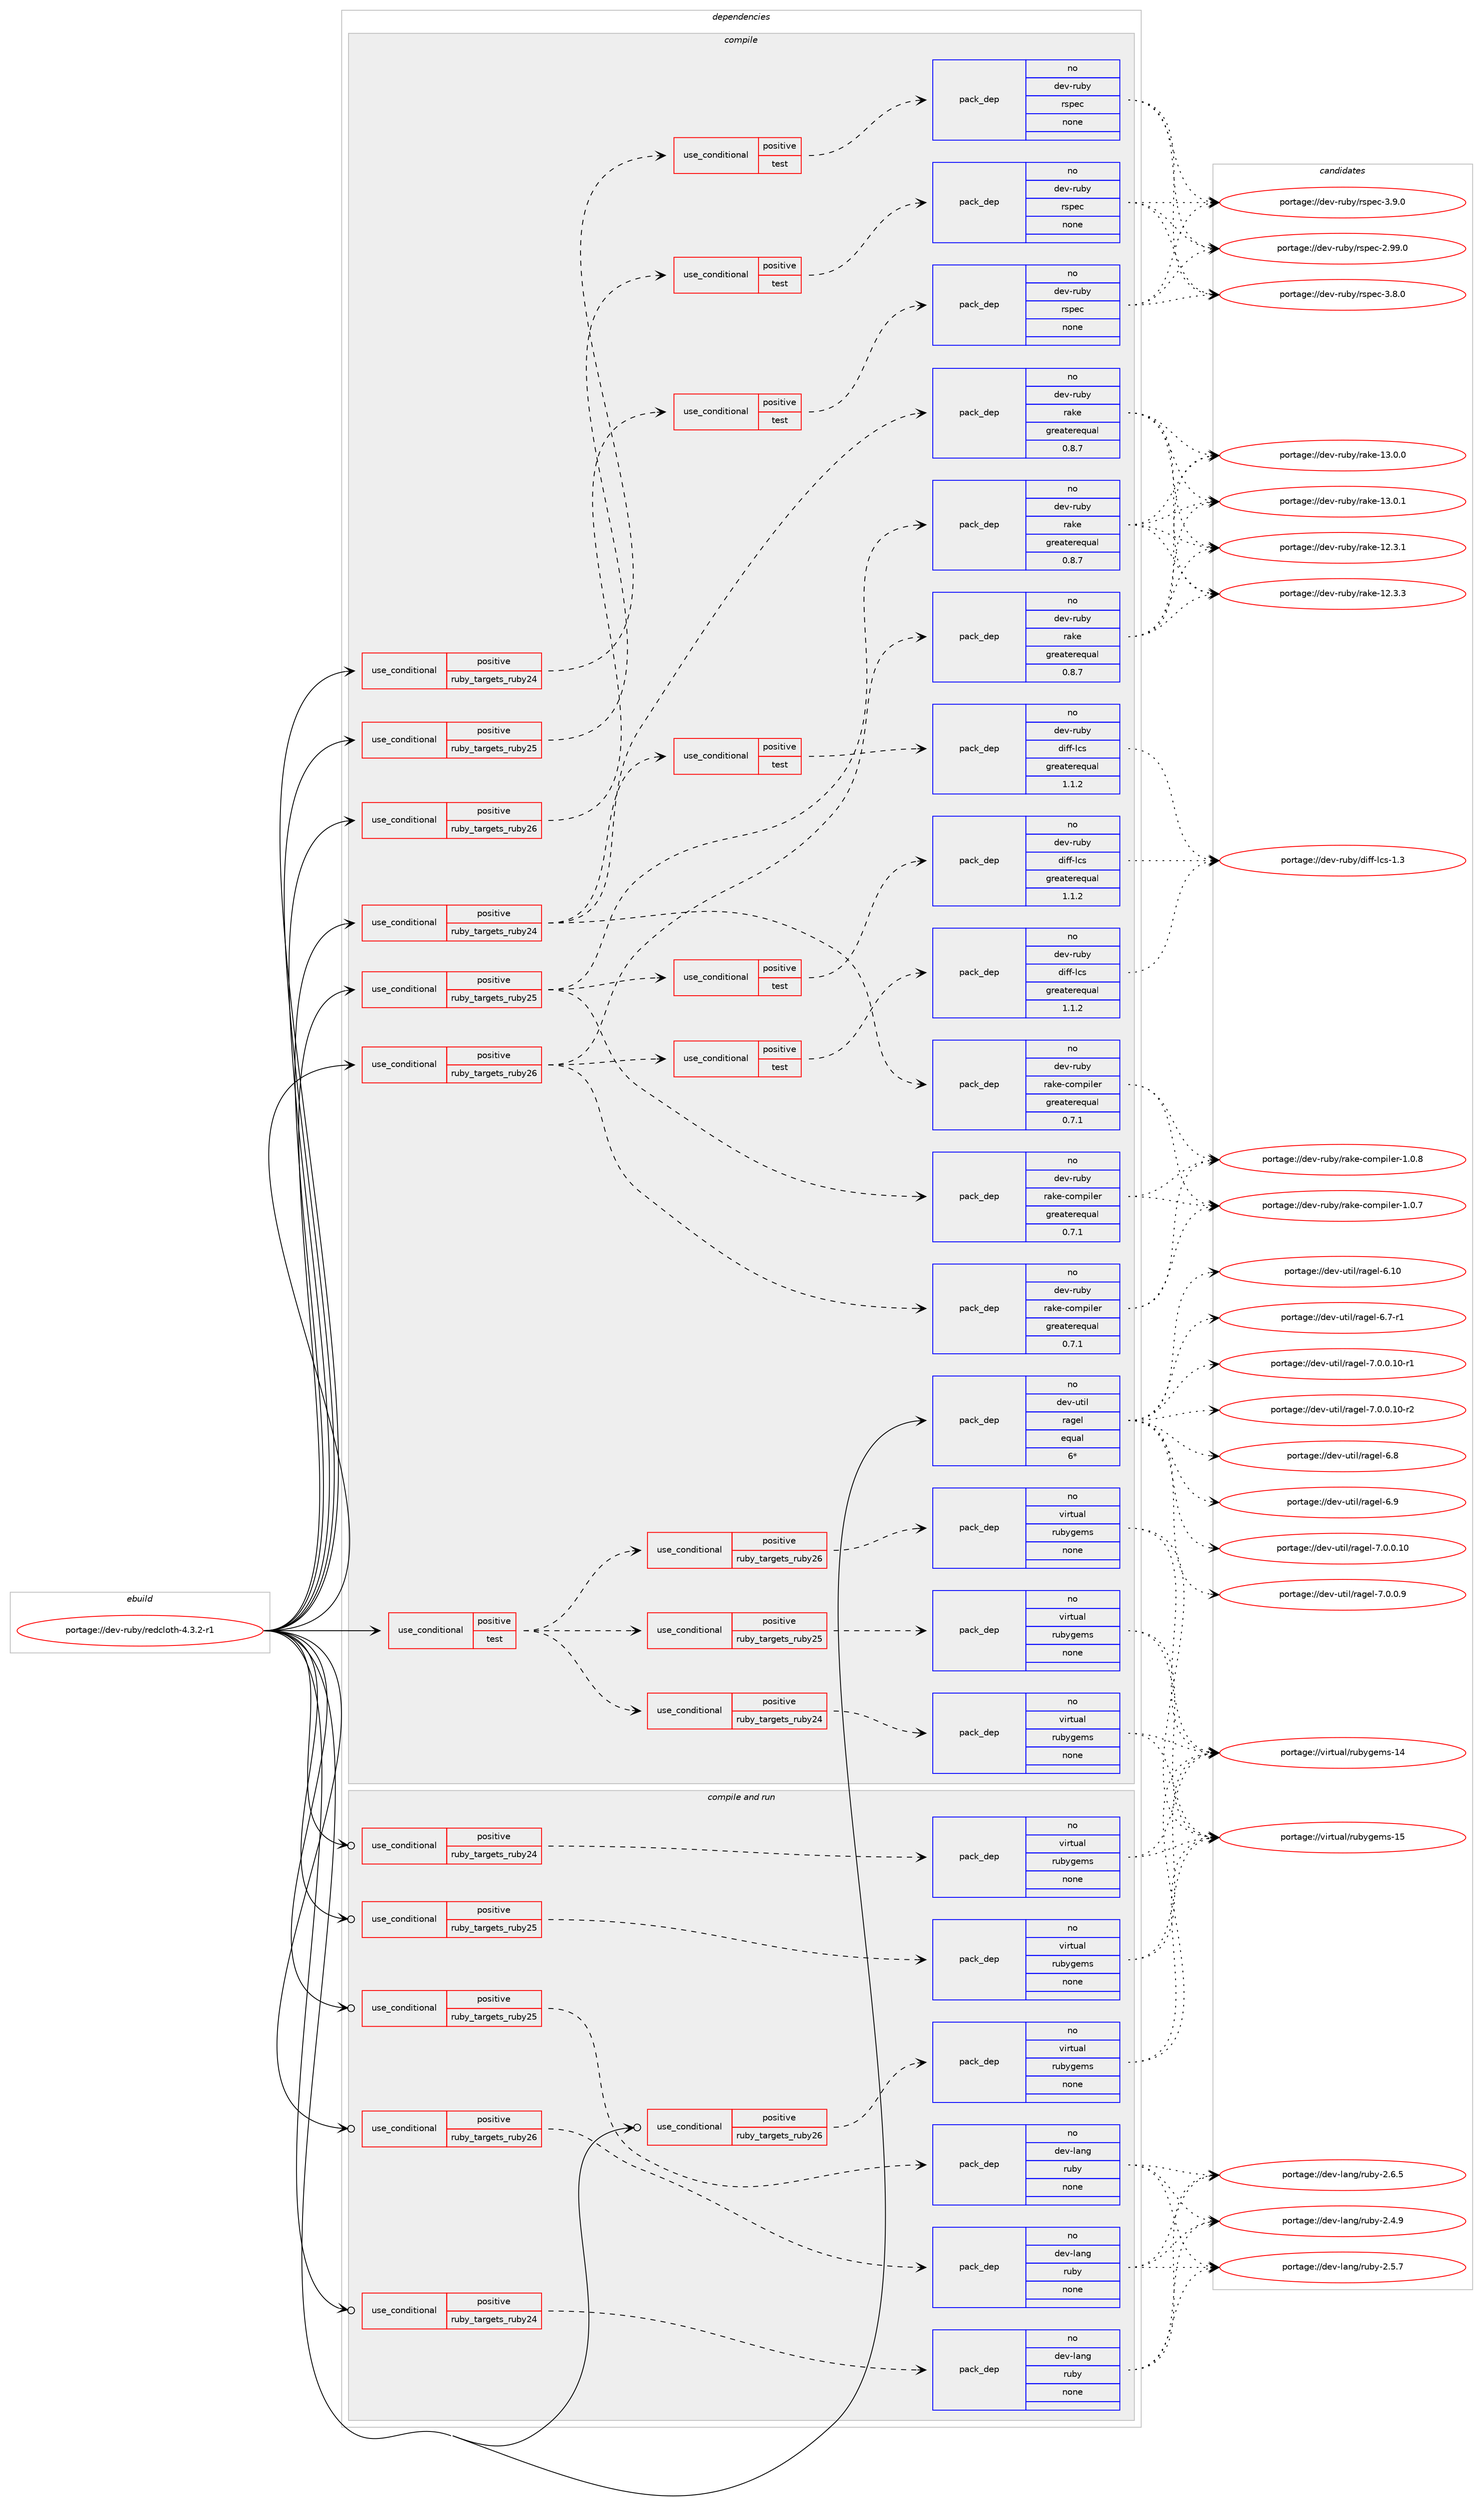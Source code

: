 digraph prolog {

# *************
# Graph options
# *************

newrank=true;
concentrate=true;
compound=true;
graph [rankdir=LR,fontname=Helvetica,fontsize=10,ranksep=1.5];#, ranksep=2.5, nodesep=0.2];
edge  [arrowhead=vee];
node  [fontname=Helvetica,fontsize=10];

# **********
# The ebuild
# **********

subgraph cluster_leftcol {
color=gray;
rank=same;
label=<<i>ebuild</i>>;
id [label="portage://dev-ruby/redcloth-4.3.2-r1", color=red, width=4, href="../dev-ruby/redcloth-4.3.2-r1.svg"];
}

# ****************
# The dependencies
# ****************

subgraph cluster_midcol {
color=gray;
label=<<i>dependencies</i>>;
subgraph cluster_compile {
fillcolor="#eeeeee";
style=filled;
label=<<i>compile</i>>;
subgraph cond61097 {
dependency238323 [label=<<TABLE BORDER="0" CELLBORDER="1" CELLSPACING="0" CELLPADDING="4"><TR><TD ROWSPAN="3" CELLPADDING="10">use_conditional</TD></TR><TR><TD>positive</TD></TR><TR><TD>ruby_targets_ruby24</TD></TR></TABLE>>, shape=none, color=red];
subgraph cond61098 {
dependency238324 [label=<<TABLE BORDER="0" CELLBORDER="1" CELLSPACING="0" CELLPADDING="4"><TR><TD ROWSPAN="3" CELLPADDING="10">use_conditional</TD></TR><TR><TD>positive</TD></TR><TR><TD>test</TD></TR></TABLE>>, shape=none, color=red];
subgraph pack173683 {
dependency238325 [label=<<TABLE BORDER="0" CELLBORDER="1" CELLSPACING="0" CELLPADDING="4" WIDTH="220"><TR><TD ROWSPAN="6" CELLPADDING="30">pack_dep</TD></TR><TR><TD WIDTH="110">no</TD></TR><TR><TD>dev-ruby</TD></TR><TR><TD>rspec</TD></TR><TR><TD>none</TD></TR><TR><TD></TD></TR></TABLE>>, shape=none, color=blue];
}
dependency238324:e -> dependency238325:w [weight=20,style="dashed",arrowhead="vee"];
}
dependency238323:e -> dependency238324:w [weight=20,style="dashed",arrowhead="vee"];
}
id:e -> dependency238323:w [weight=20,style="solid",arrowhead="vee"];
subgraph cond61099 {
dependency238326 [label=<<TABLE BORDER="0" CELLBORDER="1" CELLSPACING="0" CELLPADDING="4"><TR><TD ROWSPAN="3" CELLPADDING="10">use_conditional</TD></TR><TR><TD>positive</TD></TR><TR><TD>ruby_targets_ruby24</TD></TR></TABLE>>, shape=none, color=red];
subgraph pack173684 {
dependency238327 [label=<<TABLE BORDER="0" CELLBORDER="1" CELLSPACING="0" CELLPADDING="4" WIDTH="220"><TR><TD ROWSPAN="6" CELLPADDING="30">pack_dep</TD></TR><TR><TD WIDTH="110">no</TD></TR><TR><TD>dev-ruby</TD></TR><TR><TD>rake</TD></TR><TR><TD>greaterequal</TD></TR><TR><TD>0.8.7</TD></TR></TABLE>>, shape=none, color=blue];
}
dependency238326:e -> dependency238327:w [weight=20,style="dashed",arrowhead="vee"];
subgraph pack173685 {
dependency238328 [label=<<TABLE BORDER="0" CELLBORDER="1" CELLSPACING="0" CELLPADDING="4" WIDTH="220"><TR><TD ROWSPAN="6" CELLPADDING="30">pack_dep</TD></TR><TR><TD WIDTH="110">no</TD></TR><TR><TD>dev-ruby</TD></TR><TR><TD>rake-compiler</TD></TR><TR><TD>greaterequal</TD></TR><TR><TD>0.7.1</TD></TR></TABLE>>, shape=none, color=blue];
}
dependency238326:e -> dependency238328:w [weight=20,style="dashed",arrowhead="vee"];
subgraph cond61100 {
dependency238329 [label=<<TABLE BORDER="0" CELLBORDER="1" CELLSPACING="0" CELLPADDING="4"><TR><TD ROWSPAN="3" CELLPADDING="10">use_conditional</TD></TR><TR><TD>positive</TD></TR><TR><TD>test</TD></TR></TABLE>>, shape=none, color=red];
subgraph pack173686 {
dependency238330 [label=<<TABLE BORDER="0" CELLBORDER="1" CELLSPACING="0" CELLPADDING="4" WIDTH="220"><TR><TD ROWSPAN="6" CELLPADDING="30">pack_dep</TD></TR><TR><TD WIDTH="110">no</TD></TR><TR><TD>dev-ruby</TD></TR><TR><TD>diff-lcs</TD></TR><TR><TD>greaterequal</TD></TR><TR><TD>1.1.2</TD></TR></TABLE>>, shape=none, color=blue];
}
dependency238329:e -> dependency238330:w [weight=20,style="dashed",arrowhead="vee"];
}
dependency238326:e -> dependency238329:w [weight=20,style="dashed",arrowhead="vee"];
}
id:e -> dependency238326:w [weight=20,style="solid",arrowhead="vee"];
subgraph cond61101 {
dependency238331 [label=<<TABLE BORDER="0" CELLBORDER="1" CELLSPACING="0" CELLPADDING="4"><TR><TD ROWSPAN="3" CELLPADDING="10">use_conditional</TD></TR><TR><TD>positive</TD></TR><TR><TD>ruby_targets_ruby25</TD></TR></TABLE>>, shape=none, color=red];
subgraph cond61102 {
dependency238332 [label=<<TABLE BORDER="0" CELLBORDER="1" CELLSPACING="0" CELLPADDING="4"><TR><TD ROWSPAN="3" CELLPADDING="10">use_conditional</TD></TR><TR><TD>positive</TD></TR><TR><TD>test</TD></TR></TABLE>>, shape=none, color=red];
subgraph pack173687 {
dependency238333 [label=<<TABLE BORDER="0" CELLBORDER="1" CELLSPACING="0" CELLPADDING="4" WIDTH="220"><TR><TD ROWSPAN="6" CELLPADDING="30">pack_dep</TD></TR><TR><TD WIDTH="110">no</TD></TR><TR><TD>dev-ruby</TD></TR><TR><TD>rspec</TD></TR><TR><TD>none</TD></TR><TR><TD></TD></TR></TABLE>>, shape=none, color=blue];
}
dependency238332:e -> dependency238333:w [weight=20,style="dashed",arrowhead="vee"];
}
dependency238331:e -> dependency238332:w [weight=20,style="dashed",arrowhead="vee"];
}
id:e -> dependency238331:w [weight=20,style="solid",arrowhead="vee"];
subgraph cond61103 {
dependency238334 [label=<<TABLE BORDER="0" CELLBORDER="1" CELLSPACING="0" CELLPADDING="4"><TR><TD ROWSPAN="3" CELLPADDING="10">use_conditional</TD></TR><TR><TD>positive</TD></TR><TR><TD>ruby_targets_ruby25</TD></TR></TABLE>>, shape=none, color=red];
subgraph pack173688 {
dependency238335 [label=<<TABLE BORDER="0" CELLBORDER="1" CELLSPACING="0" CELLPADDING="4" WIDTH="220"><TR><TD ROWSPAN="6" CELLPADDING="30">pack_dep</TD></TR><TR><TD WIDTH="110">no</TD></TR><TR><TD>dev-ruby</TD></TR><TR><TD>rake</TD></TR><TR><TD>greaterequal</TD></TR><TR><TD>0.8.7</TD></TR></TABLE>>, shape=none, color=blue];
}
dependency238334:e -> dependency238335:w [weight=20,style="dashed",arrowhead="vee"];
subgraph pack173689 {
dependency238336 [label=<<TABLE BORDER="0" CELLBORDER="1" CELLSPACING="0" CELLPADDING="4" WIDTH="220"><TR><TD ROWSPAN="6" CELLPADDING="30">pack_dep</TD></TR><TR><TD WIDTH="110">no</TD></TR><TR><TD>dev-ruby</TD></TR><TR><TD>rake-compiler</TD></TR><TR><TD>greaterequal</TD></TR><TR><TD>0.7.1</TD></TR></TABLE>>, shape=none, color=blue];
}
dependency238334:e -> dependency238336:w [weight=20,style="dashed",arrowhead="vee"];
subgraph cond61104 {
dependency238337 [label=<<TABLE BORDER="0" CELLBORDER="1" CELLSPACING="0" CELLPADDING="4"><TR><TD ROWSPAN="3" CELLPADDING="10">use_conditional</TD></TR><TR><TD>positive</TD></TR><TR><TD>test</TD></TR></TABLE>>, shape=none, color=red];
subgraph pack173690 {
dependency238338 [label=<<TABLE BORDER="0" CELLBORDER="1" CELLSPACING="0" CELLPADDING="4" WIDTH="220"><TR><TD ROWSPAN="6" CELLPADDING="30">pack_dep</TD></TR><TR><TD WIDTH="110">no</TD></TR><TR><TD>dev-ruby</TD></TR><TR><TD>diff-lcs</TD></TR><TR><TD>greaterequal</TD></TR><TR><TD>1.1.2</TD></TR></TABLE>>, shape=none, color=blue];
}
dependency238337:e -> dependency238338:w [weight=20,style="dashed",arrowhead="vee"];
}
dependency238334:e -> dependency238337:w [weight=20,style="dashed",arrowhead="vee"];
}
id:e -> dependency238334:w [weight=20,style="solid",arrowhead="vee"];
subgraph cond61105 {
dependency238339 [label=<<TABLE BORDER="0" CELLBORDER="1" CELLSPACING="0" CELLPADDING="4"><TR><TD ROWSPAN="3" CELLPADDING="10">use_conditional</TD></TR><TR><TD>positive</TD></TR><TR><TD>ruby_targets_ruby26</TD></TR></TABLE>>, shape=none, color=red];
subgraph cond61106 {
dependency238340 [label=<<TABLE BORDER="0" CELLBORDER="1" CELLSPACING="0" CELLPADDING="4"><TR><TD ROWSPAN="3" CELLPADDING="10">use_conditional</TD></TR><TR><TD>positive</TD></TR><TR><TD>test</TD></TR></TABLE>>, shape=none, color=red];
subgraph pack173691 {
dependency238341 [label=<<TABLE BORDER="0" CELLBORDER="1" CELLSPACING="0" CELLPADDING="4" WIDTH="220"><TR><TD ROWSPAN="6" CELLPADDING="30">pack_dep</TD></TR><TR><TD WIDTH="110">no</TD></TR><TR><TD>dev-ruby</TD></TR><TR><TD>rspec</TD></TR><TR><TD>none</TD></TR><TR><TD></TD></TR></TABLE>>, shape=none, color=blue];
}
dependency238340:e -> dependency238341:w [weight=20,style="dashed",arrowhead="vee"];
}
dependency238339:e -> dependency238340:w [weight=20,style="dashed",arrowhead="vee"];
}
id:e -> dependency238339:w [weight=20,style="solid",arrowhead="vee"];
subgraph cond61107 {
dependency238342 [label=<<TABLE BORDER="0" CELLBORDER="1" CELLSPACING="0" CELLPADDING="4"><TR><TD ROWSPAN="3" CELLPADDING="10">use_conditional</TD></TR><TR><TD>positive</TD></TR><TR><TD>ruby_targets_ruby26</TD></TR></TABLE>>, shape=none, color=red];
subgraph pack173692 {
dependency238343 [label=<<TABLE BORDER="0" CELLBORDER="1" CELLSPACING="0" CELLPADDING="4" WIDTH="220"><TR><TD ROWSPAN="6" CELLPADDING="30">pack_dep</TD></TR><TR><TD WIDTH="110">no</TD></TR><TR><TD>dev-ruby</TD></TR><TR><TD>rake</TD></TR><TR><TD>greaterequal</TD></TR><TR><TD>0.8.7</TD></TR></TABLE>>, shape=none, color=blue];
}
dependency238342:e -> dependency238343:w [weight=20,style="dashed",arrowhead="vee"];
subgraph pack173693 {
dependency238344 [label=<<TABLE BORDER="0" CELLBORDER="1" CELLSPACING="0" CELLPADDING="4" WIDTH="220"><TR><TD ROWSPAN="6" CELLPADDING="30">pack_dep</TD></TR><TR><TD WIDTH="110">no</TD></TR><TR><TD>dev-ruby</TD></TR><TR><TD>rake-compiler</TD></TR><TR><TD>greaterequal</TD></TR><TR><TD>0.7.1</TD></TR></TABLE>>, shape=none, color=blue];
}
dependency238342:e -> dependency238344:w [weight=20,style="dashed",arrowhead="vee"];
subgraph cond61108 {
dependency238345 [label=<<TABLE BORDER="0" CELLBORDER="1" CELLSPACING="0" CELLPADDING="4"><TR><TD ROWSPAN="3" CELLPADDING="10">use_conditional</TD></TR><TR><TD>positive</TD></TR><TR><TD>test</TD></TR></TABLE>>, shape=none, color=red];
subgraph pack173694 {
dependency238346 [label=<<TABLE BORDER="0" CELLBORDER="1" CELLSPACING="0" CELLPADDING="4" WIDTH="220"><TR><TD ROWSPAN="6" CELLPADDING="30">pack_dep</TD></TR><TR><TD WIDTH="110">no</TD></TR><TR><TD>dev-ruby</TD></TR><TR><TD>diff-lcs</TD></TR><TR><TD>greaterequal</TD></TR><TR><TD>1.1.2</TD></TR></TABLE>>, shape=none, color=blue];
}
dependency238345:e -> dependency238346:w [weight=20,style="dashed",arrowhead="vee"];
}
dependency238342:e -> dependency238345:w [weight=20,style="dashed",arrowhead="vee"];
}
id:e -> dependency238342:w [weight=20,style="solid",arrowhead="vee"];
subgraph cond61109 {
dependency238347 [label=<<TABLE BORDER="0" CELLBORDER="1" CELLSPACING="0" CELLPADDING="4"><TR><TD ROWSPAN="3" CELLPADDING="10">use_conditional</TD></TR><TR><TD>positive</TD></TR><TR><TD>test</TD></TR></TABLE>>, shape=none, color=red];
subgraph cond61110 {
dependency238348 [label=<<TABLE BORDER="0" CELLBORDER="1" CELLSPACING="0" CELLPADDING="4"><TR><TD ROWSPAN="3" CELLPADDING="10">use_conditional</TD></TR><TR><TD>positive</TD></TR><TR><TD>ruby_targets_ruby24</TD></TR></TABLE>>, shape=none, color=red];
subgraph pack173695 {
dependency238349 [label=<<TABLE BORDER="0" CELLBORDER="1" CELLSPACING="0" CELLPADDING="4" WIDTH="220"><TR><TD ROWSPAN="6" CELLPADDING="30">pack_dep</TD></TR><TR><TD WIDTH="110">no</TD></TR><TR><TD>virtual</TD></TR><TR><TD>rubygems</TD></TR><TR><TD>none</TD></TR><TR><TD></TD></TR></TABLE>>, shape=none, color=blue];
}
dependency238348:e -> dependency238349:w [weight=20,style="dashed",arrowhead="vee"];
}
dependency238347:e -> dependency238348:w [weight=20,style="dashed",arrowhead="vee"];
subgraph cond61111 {
dependency238350 [label=<<TABLE BORDER="0" CELLBORDER="1" CELLSPACING="0" CELLPADDING="4"><TR><TD ROWSPAN="3" CELLPADDING="10">use_conditional</TD></TR><TR><TD>positive</TD></TR><TR><TD>ruby_targets_ruby25</TD></TR></TABLE>>, shape=none, color=red];
subgraph pack173696 {
dependency238351 [label=<<TABLE BORDER="0" CELLBORDER="1" CELLSPACING="0" CELLPADDING="4" WIDTH="220"><TR><TD ROWSPAN="6" CELLPADDING="30">pack_dep</TD></TR><TR><TD WIDTH="110">no</TD></TR><TR><TD>virtual</TD></TR><TR><TD>rubygems</TD></TR><TR><TD>none</TD></TR><TR><TD></TD></TR></TABLE>>, shape=none, color=blue];
}
dependency238350:e -> dependency238351:w [weight=20,style="dashed",arrowhead="vee"];
}
dependency238347:e -> dependency238350:w [weight=20,style="dashed",arrowhead="vee"];
subgraph cond61112 {
dependency238352 [label=<<TABLE BORDER="0" CELLBORDER="1" CELLSPACING="0" CELLPADDING="4"><TR><TD ROWSPAN="3" CELLPADDING="10">use_conditional</TD></TR><TR><TD>positive</TD></TR><TR><TD>ruby_targets_ruby26</TD></TR></TABLE>>, shape=none, color=red];
subgraph pack173697 {
dependency238353 [label=<<TABLE BORDER="0" CELLBORDER="1" CELLSPACING="0" CELLPADDING="4" WIDTH="220"><TR><TD ROWSPAN="6" CELLPADDING="30">pack_dep</TD></TR><TR><TD WIDTH="110">no</TD></TR><TR><TD>virtual</TD></TR><TR><TD>rubygems</TD></TR><TR><TD>none</TD></TR><TR><TD></TD></TR></TABLE>>, shape=none, color=blue];
}
dependency238352:e -> dependency238353:w [weight=20,style="dashed",arrowhead="vee"];
}
dependency238347:e -> dependency238352:w [weight=20,style="dashed",arrowhead="vee"];
}
id:e -> dependency238347:w [weight=20,style="solid",arrowhead="vee"];
subgraph pack173698 {
dependency238354 [label=<<TABLE BORDER="0" CELLBORDER="1" CELLSPACING="0" CELLPADDING="4" WIDTH="220"><TR><TD ROWSPAN="6" CELLPADDING="30">pack_dep</TD></TR><TR><TD WIDTH="110">no</TD></TR><TR><TD>dev-util</TD></TR><TR><TD>ragel</TD></TR><TR><TD>equal</TD></TR><TR><TD>6*</TD></TR></TABLE>>, shape=none, color=blue];
}
id:e -> dependency238354:w [weight=20,style="solid",arrowhead="vee"];
}
subgraph cluster_compileandrun {
fillcolor="#eeeeee";
style=filled;
label=<<i>compile and run</i>>;
subgraph cond61113 {
dependency238355 [label=<<TABLE BORDER="0" CELLBORDER="1" CELLSPACING="0" CELLPADDING="4"><TR><TD ROWSPAN="3" CELLPADDING="10">use_conditional</TD></TR><TR><TD>positive</TD></TR><TR><TD>ruby_targets_ruby24</TD></TR></TABLE>>, shape=none, color=red];
subgraph pack173699 {
dependency238356 [label=<<TABLE BORDER="0" CELLBORDER="1" CELLSPACING="0" CELLPADDING="4" WIDTH="220"><TR><TD ROWSPAN="6" CELLPADDING="30">pack_dep</TD></TR><TR><TD WIDTH="110">no</TD></TR><TR><TD>dev-lang</TD></TR><TR><TD>ruby</TD></TR><TR><TD>none</TD></TR><TR><TD></TD></TR></TABLE>>, shape=none, color=blue];
}
dependency238355:e -> dependency238356:w [weight=20,style="dashed",arrowhead="vee"];
}
id:e -> dependency238355:w [weight=20,style="solid",arrowhead="odotvee"];
subgraph cond61114 {
dependency238357 [label=<<TABLE BORDER="0" CELLBORDER="1" CELLSPACING="0" CELLPADDING="4"><TR><TD ROWSPAN="3" CELLPADDING="10">use_conditional</TD></TR><TR><TD>positive</TD></TR><TR><TD>ruby_targets_ruby24</TD></TR></TABLE>>, shape=none, color=red];
subgraph pack173700 {
dependency238358 [label=<<TABLE BORDER="0" CELLBORDER="1" CELLSPACING="0" CELLPADDING="4" WIDTH="220"><TR><TD ROWSPAN="6" CELLPADDING="30">pack_dep</TD></TR><TR><TD WIDTH="110">no</TD></TR><TR><TD>virtual</TD></TR><TR><TD>rubygems</TD></TR><TR><TD>none</TD></TR><TR><TD></TD></TR></TABLE>>, shape=none, color=blue];
}
dependency238357:e -> dependency238358:w [weight=20,style="dashed",arrowhead="vee"];
}
id:e -> dependency238357:w [weight=20,style="solid",arrowhead="odotvee"];
subgraph cond61115 {
dependency238359 [label=<<TABLE BORDER="0" CELLBORDER="1" CELLSPACING="0" CELLPADDING="4"><TR><TD ROWSPAN="3" CELLPADDING="10">use_conditional</TD></TR><TR><TD>positive</TD></TR><TR><TD>ruby_targets_ruby25</TD></TR></TABLE>>, shape=none, color=red];
subgraph pack173701 {
dependency238360 [label=<<TABLE BORDER="0" CELLBORDER="1" CELLSPACING="0" CELLPADDING="4" WIDTH="220"><TR><TD ROWSPAN="6" CELLPADDING="30">pack_dep</TD></TR><TR><TD WIDTH="110">no</TD></TR><TR><TD>dev-lang</TD></TR><TR><TD>ruby</TD></TR><TR><TD>none</TD></TR><TR><TD></TD></TR></TABLE>>, shape=none, color=blue];
}
dependency238359:e -> dependency238360:w [weight=20,style="dashed",arrowhead="vee"];
}
id:e -> dependency238359:w [weight=20,style="solid",arrowhead="odotvee"];
subgraph cond61116 {
dependency238361 [label=<<TABLE BORDER="0" CELLBORDER="1" CELLSPACING="0" CELLPADDING="4"><TR><TD ROWSPAN="3" CELLPADDING="10">use_conditional</TD></TR><TR><TD>positive</TD></TR><TR><TD>ruby_targets_ruby25</TD></TR></TABLE>>, shape=none, color=red];
subgraph pack173702 {
dependency238362 [label=<<TABLE BORDER="0" CELLBORDER="1" CELLSPACING="0" CELLPADDING="4" WIDTH="220"><TR><TD ROWSPAN="6" CELLPADDING="30">pack_dep</TD></TR><TR><TD WIDTH="110">no</TD></TR><TR><TD>virtual</TD></TR><TR><TD>rubygems</TD></TR><TR><TD>none</TD></TR><TR><TD></TD></TR></TABLE>>, shape=none, color=blue];
}
dependency238361:e -> dependency238362:w [weight=20,style="dashed",arrowhead="vee"];
}
id:e -> dependency238361:w [weight=20,style="solid",arrowhead="odotvee"];
subgraph cond61117 {
dependency238363 [label=<<TABLE BORDER="0" CELLBORDER="1" CELLSPACING="0" CELLPADDING="4"><TR><TD ROWSPAN="3" CELLPADDING="10">use_conditional</TD></TR><TR><TD>positive</TD></TR><TR><TD>ruby_targets_ruby26</TD></TR></TABLE>>, shape=none, color=red];
subgraph pack173703 {
dependency238364 [label=<<TABLE BORDER="0" CELLBORDER="1" CELLSPACING="0" CELLPADDING="4" WIDTH="220"><TR><TD ROWSPAN="6" CELLPADDING="30">pack_dep</TD></TR><TR><TD WIDTH="110">no</TD></TR><TR><TD>dev-lang</TD></TR><TR><TD>ruby</TD></TR><TR><TD>none</TD></TR><TR><TD></TD></TR></TABLE>>, shape=none, color=blue];
}
dependency238363:e -> dependency238364:w [weight=20,style="dashed",arrowhead="vee"];
}
id:e -> dependency238363:w [weight=20,style="solid",arrowhead="odotvee"];
subgraph cond61118 {
dependency238365 [label=<<TABLE BORDER="0" CELLBORDER="1" CELLSPACING="0" CELLPADDING="4"><TR><TD ROWSPAN="3" CELLPADDING="10">use_conditional</TD></TR><TR><TD>positive</TD></TR><TR><TD>ruby_targets_ruby26</TD></TR></TABLE>>, shape=none, color=red];
subgraph pack173704 {
dependency238366 [label=<<TABLE BORDER="0" CELLBORDER="1" CELLSPACING="0" CELLPADDING="4" WIDTH="220"><TR><TD ROWSPAN="6" CELLPADDING="30">pack_dep</TD></TR><TR><TD WIDTH="110">no</TD></TR><TR><TD>virtual</TD></TR><TR><TD>rubygems</TD></TR><TR><TD>none</TD></TR><TR><TD></TD></TR></TABLE>>, shape=none, color=blue];
}
dependency238365:e -> dependency238366:w [weight=20,style="dashed",arrowhead="vee"];
}
id:e -> dependency238365:w [weight=20,style="solid",arrowhead="odotvee"];
}
subgraph cluster_run {
fillcolor="#eeeeee";
style=filled;
label=<<i>run</i>>;
}
}

# **************
# The candidates
# **************

subgraph cluster_choices {
rank=same;
color=gray;
label=<<i>candidates</i>>;

subgraph choice173683 {
color=black;
nodesep=1;
choiceportage1001011184511411798121471141151121019945504657574648 [label="portage://dev-ruby/rspec-2.99.0", color=red, width=4,href="../dev-ruby/rspec-2.99.0.svg"];
choiceportage10010111845114117981214711411511210199455146564648 [label="portage://dev-ruby/rspec-3.8.0", color=red, width=4,href="../dev-ruby/rspec-3.8.0.svg"];
choiceportage10010111845114117981214711411511210199455146574648 [label="portage://dev-ruby/rspec-3.9.0", color=red, width=4,href="../dev-ruby/rspec-3.9.0.svg"];
dependency238325:e -> choiceportage1001011184511411798121471141151121019945504657574648:w [style=dotted,weight="100"];
dependency238325:e -> choiceportage10010111845114117981214711411511210199455146564648:w [style=dotted,weight="100"];
dependency238325:e -> choiceportage10010111845114117981214711411511210199455146574648:w [style=dotted,weight="100"];
}
subgraph choice173684 {
color=black;
nodesep=1;
choiceportage1001011184511411798121471149710710145495046514649 [label="portage://dev-ruby/rake-12.3.1", color=red, width=4,href="../dev-ruby/rake-12.3.1.svg"];
choiceportage1001011184511411798121471149710710145495046514651 [label="portage://dev-ruby/rake-12.3.3", color=red, width=4,href="../dev-ruby/rake-12.3.3.svg"];
choiceportage1001011184511411798121471149710710145495146484648 [label="portage://dev-ruby/rake-13.0.0", color=red, width=4,href="../dev-ruby/rake-13.0.0.svg"];
choiceportage1001011184511411798121471149710710145495146484649 [label="portage://dev-ruby/rake-13.0.1", color=red, width=4,href="../dev-ruby/rake-13.0.1.svg"];
dependency238327:e -> choiceportage1001011184511411798121471149710710145495046514649:w [style=dotted,weight="100"];
dependency238327:e -> choiceportage1001011184511411798121471149710710145495046514651:w [style=dotted,weight="100"];
dependency238327:e -> choiceportage1001011184511411798121471149710710145495146484648:w [style=dotted,weight="100"];
dependency238327:e -> choiceportage1001011184511411798121471149710710145495146484649:w [style=dotted,weight="100"];
}
subgraph choice173685 {
color=black;
nodesep=1;
choiceportage100101118451141179812147114971071014599111109112105108101114454946484655 [label="portage://dev-ruby/rake-compiler-1.0.7", color=red, width=4,href="../dev-ruby/rake-compiler-1.0.7.svg"];
choiceportage100101118451141179812147114971071014599111109112105108101114454946484656 [label="portage://dev-ruby/rake-compiler-1.0.8", color=red, width=4,href="../dev-ruby/rake-compiler-1.0.8.svg"];
dependency238328:e -> choiceportage100101118451141179812147114971071014599111109112105108101114454946484655:w [style=dotted,weight="100"];
dependency238328:e -> choiceportage100101118451141179812147114971071014599111109112105108101114454946484656:w [style=dotted,weight="100"];
}
subgraph choice173686 {
color=black;
nodesep=1;
choiceportage100101118451141179812147100105102102451089911545494651 [label="portage://dev-ruby/diff-lcs-1.3", color=red, width=4,href="../dev-ruby/diff-lcs-1.3.svg"];
dependency238330:e -> choiceportage100101118451141179812147100105102102451089911545494651:w [style=dotted,weight="100"];
}
subgraph choice173687 {
color=black;
nodesep=1;
choiceportage1001011184511411798121471141151121019945504657574648 [label="portage://dev-ruby/rspec-2.99.0", color=red, width=4,href="../dev-ruby/rspec-2.99.0.svg"];
choiceportage10010111845114117981214711411511210199455146564648 [label="portage://dev-ruby/rspec-3.8.0", color=red, width=4,href="../dev-ruby/rspec-3.8.0.svg"];
choiceportage10010111845114117981214711411511210199455146574648 [label="portage://dev-ruby/rspec-3.9.0", color=red, width=4,href="../dev-ruby/rspec-3.9.0.svg"];
dependency238333:e -> choiceportage1001011184511411798121471141151121019945504657574648:w [style=dotted,weight="100"];
dependency238333:e -> choiceportage10010111845114117981214711411511210199455146564648:w [style=dotted,weight="100"];
dependency238333:e -> choiceportage10010111845114117981214711411511210199455146574648:w [style=dotted,weight="100"];
}
subgraph choice173688 {
color=black;
nodesep=1;
choiceportage1001011184511411798121471149710710145495046514649 [label="portage://dev-ruby/rake-12.3.1", color=red, width=4,href="../dev-ruby/rake-12.3.1.svg"];
choiceportage1001011184511411798121471149710710145495046514651 [label="portage://dev-ruby/rake-12.3.3", color=red, width=4,href="../dev-ruby/rake-12.3.3.svg"];
choiceportage1001011184511411798121471149710710145495146484648 [label="portage://dev-ruby/rake-13.0.0", color=red, width=4,href="../dev-ruby/rake-13.0.0.svg"];
choiceportage1001011184511411798121471149710710145495146484649 [label="portage://dev-ruby/rake-13.0.1", color=red, width=4,href="../dev-ruby/rake-13.0.1.svg"];
dependency238335:e -> choiceportage1001011184511411798121471149710710145495046514649:w [style=dotted,weight="100"];
dependency238335:e -> choiceportage1001011184511411798121471149710710145495046514651:w [style=dotted,weight="100"];
dependency238335:e -> choiceportage1001011184511411798121471149710710145495146484648:w [style=dotted,weight="100"];
dependency238335:e -> choiceportage1001011184511411798121471149710710145495146484649:w [style=dotted,weight="100"];
}
subgraph choice173689 {
color=black;
nodesep=1;
choiceportage100101118451141179812147114971071014599111109112105108101114454946484655 [label="portage://dev-ruby/rake-compiler-1.0.7", color=red, width=4,href="../dev-ruby/rake-compiler-1.0.7.svg"];
choiceportage100101118451141179812147114971071014599111109112105108101114454946484656 [label="portage://dev-ruby/rake-compiler-1.0.8", color=red, width=4,href="../dev-ruby/rake-compiler-1.0.8.svg"];
dependency238336:e -> choiceportage100101118451141179812147114971071014599111109112105108101114454946484655:w [style=dotted,weight="100"];
dependency238336:e -> choiceportage100101118451141179812147114971071014599111109112105108101114454946484656:w [style=dotted,weight="100"];
}
subgraph choice173690 {
color=black;
nodesep=1;
choiceportage100101118451141179812147100105102102451089911545494651 [label="portage://dev-ruby/diff-lcs-1.3", color=red, width=4,href="../dev-ruby/diff-lcs-1.3.svg"];
dependency238338:e -> choiceportage100101118451141179812147100105102102451089911545494651:w [style=dotted,weight="100"];
}
subgraph choice173691 {
color=black;
nodesep=1;
choiceportage1001011184511411798121471141151121019945504657574648 [label="portage://dev-ruby/rspec-2.99.0", color=red, width=4,href="../dev-ruby/rspec-2.99.0.svg"];
choiceportage10010111845114117981214711411511210199455146564648 [label="portage://dev-ruby/rspec-3.8.0", color=red, width=4,href="../dev-ruby/rspec-3.8.0.svg"];
choiceportage10010111845114117981214711411511210199455146574648 [label="portage://dev-ruby/rspec-3.9.0", color=red, width=4,href="../dev-ruby/rspec-3.9.0.svg"];
dependency238341:e -> choiceportage1001011184511411798121471141151121019945504657574648:w [style=dotted,weight="100"];
dependency238341:e -> choiceportage10010111845114117981214711411511210199455146564648:w [style=dotted,weight="100"];
dependency238341:e -> choiceportage10010111845114117981214711411511210199455146574648:w [style=dotted,weight="100"];
}
subgraph choice173692 {
color=black;
nodesep=1;
choiceportage1001011184511411798121471149710710145495046514649 [label="portage://dev-ruby/rake-12.3.1", color=red, width=4,href="../dev-ruby/rake-12.3.1.svg"];
choiceportage1001011184511411798121471149710710145495046514651 [label="portage://dev-ruby/rake-12.3.3", color=red, width=4,href="../dev-ruby/rake-12.3.3.svg"];
choiceportage1001011184511411798121471149710710145495146484648 [label="portage://dev-ruby/rake-13.0.0", color=red, width=4,href="../dev-ruby/rake-13.0.0.svg"];
choiceportage1001011184511411798121471149710710145495146484649 [label="portage://dev-ruby/rake-13.0.1", color=red, width=4,href="../dev-ruby/rake-13.0.1.svg"];
dependency238343:e -> choiceportage1001011184511411798121471149710710145495046514649:w [style=dotted,weight="100"];
dependency238343:e -> choiceportage1001011184511411798121471149710710145495046514651:w [style=dotted,weight="100"];
dependency238343:e -> choiceportage1001011184511411798121471149710710145495146484648:w [style=dotted,weight="100"];
dependency238343:e -> choiceportage1001011184511411798121471149710710145495146484649:w [style=dotted,weight="100"];
}
subgraph choice173693 {
color=black;
nodesep=1;
choiceportage100101118451141179812147114971071014599111109112105108101114454946484655 [label="portage://dev-ruby/rake-compiler-1.0.7", color=red, width=4,href="../dev-ruby/rake-compiler-1.0.7.svg"];
choiceportage100101118451141179812147114971071014599111109112105108101114454946484656 [label="portage://dev-ruby/rake-compiler-1.0.8", color=red, width=4,href="../dev-ruby/rake-compiler-1.0.8.svg"];
dependency238344:e -> choiceportage100101118451141179812147114971071014599111109112105108101114454946484655:w [style=dotted,weight="100"];
dependency238344:e -> choiceportage100101118451141179812147114971071014599111109112105108101114454946484656:w [style=dotted,weight="100"];
}
subgraph choice173694 {
color=black;
nodesep=1;
choiceportage100101118451141179812147100105102102451089911545494651 [label="portage://dev-ruby/diff-lcs-1.3", color=red, width=4,href="../dev-ruby/diff-lcs-1.3.svg"];
dependency238346:e -> choiceportage100101118451141179812147100105102102451089911545494651:w [style=dotted,weight="100"];
}
subgraph choice173695 {
color=black;
nodesep=1;
choiceportage118105114116117971084711411798121103101109115454952 [label="portage://virtual/rubygems-14", color=red, width=4,href="../virtual/rubygems-14.svg"];
choiceportage118105114116117971084711411798121103101109115454953 [label="portage://virtual/rubygems-15", color=red, width=4,href="../virtual/rubygems-15.svg"];
dependency238349:e -> choiceportage118105114116117971084711411798121103101109115454952:w [style=dotted,weight="100"];
dependency238349:e -> choiceportage118105114116117971084711411798121103101109115454953:w [style=dotted,weight="100"];
}
subgraph choice173696 {
color=black;
nodesep=1;
choiceportage118105114116117971084711411798121103101109115454952 [label="portage://virtual/rubygems-14", color=red, width=4,href="../virtual/rubygems-14.svg"];
choiceportage118105114116117971084711411798121103101109115454953 [label="portage://virtual/rubygems-15", color=red, width=4,href="../virtual/rubygems-15.svg"];
dependency238351:e -> choiceportage118105114116117971084711411798121103101109115454952:w [style=dotted,weight="100"];
dependency238351:e -> choiceportage118105114116117971084711411798121103101109115454953:w [style=dotted,weight="100"];
}
subgraph choice173697 {
color=black;
nodesep=1;
choiceportage118105114116117971084711411798121103101109115454952 [label="portage://virtual/rubygems-14", color=red, width=4,href="../virtual/rubygems-14.svg"];
choiceportage118105114116117971084711411798121103101109115454953 [label="portage://virtual/rubygems-15", color=red, width=4,href="../virtual/rubygems-15.svg"];
dependency238353:e -> choiceportage118105114116117971084711411798121103101109115454952:w [style=dotted,weight="100"];
dependency238353:e -> choiceportage118105114116117971084711411798121103101109115454953:w [style=dotted,weight="100"];
}
subgraph choice173698 {
color=black;
nodesep=1;
choiceportage1001011184511711610510847114971031011084554464948 [label="portage://dev-util/ragel-6.10", color=red, width=4,href="../dev-util/ragel-6.10.svg"];
choiceportage100101118451171161051084711497103101108455446554511449 [label="portage://dev-util/ragel-6.7-r1", color=red, width=4,href="../dev-util/ragel-6.7-r1.svg"];
choiceportage10010111845117116105108471149710310110845544656 [label="portage://dev-util/ragel-6.8", color=red, width=4,href="../dev-util/ragel-6.8.svg"];
choiceportage10010111845117116105108471149710310110845544657 [label="portage://dev-util/ragel-6.9", color=red, width=4,href="../dev-util/ragel-6.9.svg"];
choiceportage100101118451171161051084711497103101108455546484648464948 [label="portage://dev-util/ragel-7.0.0.10", color=red, width=4,href="../dev-util/ragel-7.0.0.10.svg"];
choiceportage1001011184511711610510847114971031011084555464846484649484511449 [label="portage://dev-util/ragel-7.0.0.10-r1", color=red, width=4,href="../dev-util/ragel-7.0.0.10-r1.svg"];
choiceportage1001011184511711610510847114971031011084555464846484649484511450 [label="portage://dev-util/ragel-7.0.0.10-r2", color=red, width=4,href="../dev-util/ragel-7.0.0.10-r2.svg"];
choiceportage1001011184511711610510847114971031011084555464846484657 [label="portage://dev-util/ragel-7.0.0.9", color=red, width=4,href="../dev-util/ragel-7.0.0.9.svg"];
dependency238354:e -> choiceportage1001011184511711610510847114971031011084554464948:w [style=dotted,weight="100"];
dependency238354:e -> choiceportage100101118451171161051084711497103101108455446554511449:w [style=dotted,weight="100"];
dependency238354:e -> choiceportage10010111845117116105108471149710310110845544656:w [style=dotted,weight="100"];
dependency238354:e -> choiceportage10010111845117116105108471149710310110845544657:w [style=dotted,weight="100"];
dependency238354:e -> choiceportage100101118451171161051084711497103101108455546484648464948:w [style=dotted,weight="100"];
dependency238354:e -> choiceportage1001011184511711610510847114971031011084555464846484649484511449:w [style=dotted,weight="100"];
dependency238354:e -> choiceportage1001011184511711610510847114971031011084555464846484649484511450:w [style=dotted,weight="100"];
dependency238354:e -> choiceportage1001011184511711610510847114971031011084555464846484657:w [style=dotted,weight="100"];
}
subgraph choice173699 {
color=black;
nodesep=1;
choiceportage10010111845108971101034711411798121455046524657 [label="portage://dev-lang/ruby-2.4.9", color=red, width=4,href="../dev-lang/ruby-2.4.9.svg"];
choiceportage10010111845108971101034711411798121455046534655 [label="portage://dev-lang/ruby-2.5.7", color=red, width=4,href="../dev-lang/ruby-2.5.7.svg"];
choiceportage10010111845108971101034711411798121455046544653 [label="portage://dev-lang/ruby-2.6.5", color=red, width=4,href="../dev-lang/ruby-2.6.5.svg"];
dependency238356:e -> choiceportage10010111845108971101034711411798121455046524657:w [style=dotted,weight="100"];
dependency238356:e -> choiceportage10010111845108971101034711411798121455046534655:w [style=dotted,weight="100"];
dependency238356:e -> choiceportage10010111845108971101034711411798121455046544653:w [style=dotted,weight="100"];
}
subgraph choice173700 {
color=black;
nodesep=1;
choiceportage118105114116117971084711411798121103101109115454952 [label="portage://virtual/rubygems-14", color=red, width=4,href="../virtual/rubygems-14.svg"];
choiceportage118105114116117971084711411798121103101109115454953 [label="portage://virtual/rubygems-15", color=red, width=4,href="../virtual/rubygems-15.svg"];
dependency238358:e -> choiceportage118105114116117971084711411798121103101109115454952:w [style=dotted,weight="100"];
dependency238358:e -> choiceportage118105114116117971084711411798121103101109115454953:w [style=dotted,weight="100"];
}
subgraph choice173701 {
color=black;
nodesep=1;
choiceportage10010111845108971101034711411798121455046524657 [label="portage://dev-lang/ruby-2.4.9", color=red, width=4,href="../dev-lang/ruby-2.4.9.svg"];
choiceportage10010111845108971101034711411798121455046534655 [label="portage://dev-lang/ruby-2.5.7", color=red, width=4,href="../dev-lang/ruby-2.5.7.svg"];
choiceportage10010111845108971101034711411798121455046544653 [label="portage://dev-lang/ruby-2.6.5", color=red, width=4,href="../dev-lang/ruby-2.6.5.svg"];
dependency238360:e -> choiceportage10010111845108971101034711411798121455046524657:w [style=dotted,weight="100"];
dependency238360:e -> choiceportage10010111845108971101034711411798121455046534655:w [style=dotted,weight="100"];
dependency238360:e -> choiceportage10010111845108971101034711411798121455046544653:w [style=dotted,weight="100"];
}
subgraph choice173702 {
color=black;
nodesep=1;
choiceportage118105114116117971084711411798121103101109115454952 [label="portage://virtual/rubygems-14", color=red, width=4,href="../virtual/rubygems-14.svg"];
choiceportage118105114116117971084711411798121103101109115454953 [label="portage://virtual/rubygems-15", color=red, width=4,href="../virtual/rubygems-15.svg"];
dependency238362:e -> choiceportage118105114116117971084711411798121103101109115454952:w [style=dotted,weight="100"];
dependency238362:e -> choiceportage118105114116117971084711411798121103101109115454953:w [style=dotted,weight="100"];
}
subgraph choice173703 {
color=black;
nodesep=1;
choiceportage10010111845108971101034711411798121455046524657 [label="portage://dev-lang/ruby-2.4.9", color=red, width=4,href="../dev-lang/ruby-2.4.9.svg"];
choiceportage10010111845108971101034711411798121455046534655 [label="portage://dev-lang/ruby-2.5.7", color=red, width=4,href="../dev-lang/ruby-2.5.7.svg"];
choiceportage10010111845108971101034711411798121455046544653 [label="portage://dev-lang/ruby-2.6.5", color=red, width=4,href="../dev-lang/ruby-2.6.5.svg"];
dependency238364:e -> choiceportage10010111845108971101034711411798121455046524657:w [style=dotted,weight="100"];
dependency238364:e -> choiceportage10010111845108971101034711411798121455046534655:w [style=dotted,weight="100"];
dependency238364:e -> choiceportage10010111845108971101034711411798121455046544653:w [style=dotted,weight="100"];
}
subgraph choice173704 {
color=black;
nodesep=1;
choiceportage118105114116117971084711411798121103101109115454952 [label="portage://virtual/rubygems-14", color=red, width=4,href="../virtual/rubygems-14.svg"];
choiceportage118105114116117971084711411798121103101109115454953 [label="portage://virtual/rubygems-15", color=red, width=4,href="../virtual/rubygems-15.svg"];
dependency238366:e -> choiceportage118105114116117971084711411798121103101109115454952:w [style=dotted,weight="100"];
dependency238366:e -> choiceportage118105114116117971084711411798121103101109115454953:w [style=dotted,weight="100"];
}
}

}
